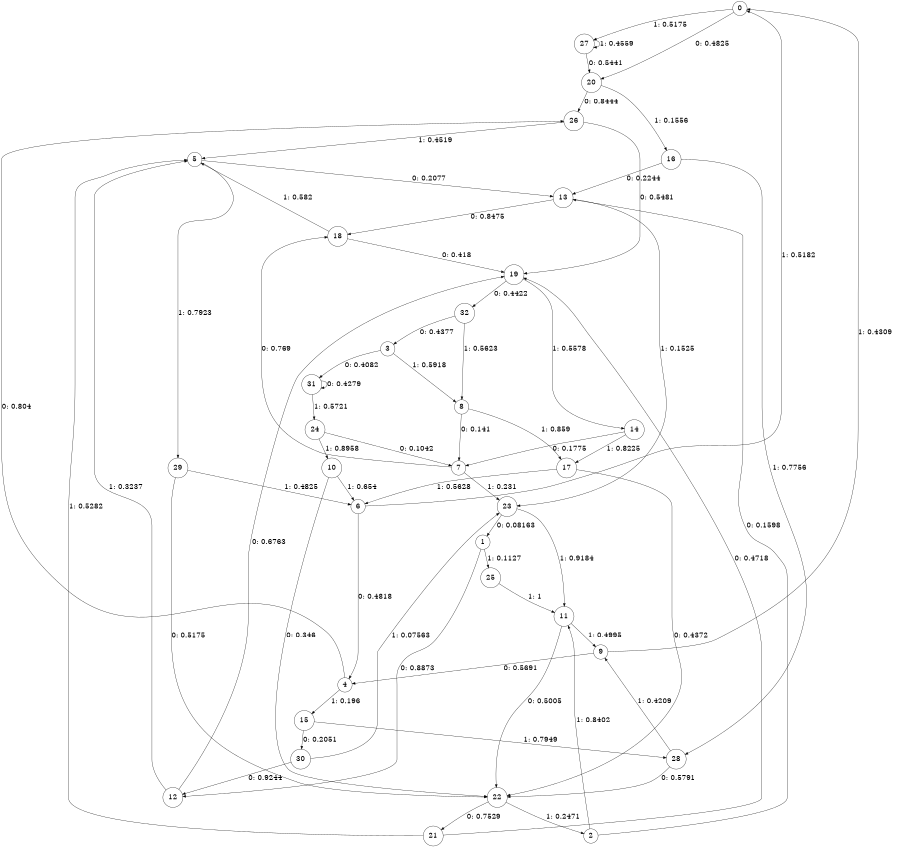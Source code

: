 digraph "ch13faceL8" {
size = "6,8.5";
ratio = "fill";
node [shape = circle];
node [fontsize = 24];
edge [fontsize = 24];
0 -> 20 [label = "0: 0.4825   "];
0 -> 27 [label = "1: 0.5175   "];
1 -> 12 [label = "0: 0.8873   "];
1 -> 25 [label = "1: 0.1127   "];
2 -> 13 [label = "0: 0.1598   "];
2 -> 11 [label = "1: 0.8402   "];
3 -> 31 [label = "0: 0.4082   "];
3 -> 8 [label = "1: 0.5918   "];
4 -> 26 [label = "0: 0.804    "];
4 -> 15 [label = "1: 0.196    "];
5 -> 13 [label = "0: 0.2077   "];
5 -> 29 [label = "1: 0.7923   "];
6 -> 4 [label = "0: 0.4818   "];
6 -> 0 [label = "1: 0.5182   "];
7 -> 18 [label = "0: 0.769    "];
7 -> 23 [label = "1: 0.231    "];
8 -> 7 [label = "0: 0.141    "];
8 -> 17 [label = "1: 0.859    "];
9 -> 4 [label = "0: 0.5691   "];
9 -> 0 [label = "1: 0.4309   "];
10 -> 22 [label = "0: 0.346    "];
10 -> 6 [label = "1: 0.654    "];
11 -> 22 [label = "0: 0.5005   "];
11 -> 9 [label = "1: 0.4995   "];
12 -> 19 [label = "0: 0.6763   "];
12 -> 5 [label = "1: 0.3237   "];
13 -> 18 [label = "0: 0.8475   "];
13 -> 23 [label = "1: 0.1525   "];
14 -> 7 [label = "0: 0.1775   "];
14 -> 17 [label = "1: 0.8225   "];
15 -> 30 [label = "0: 0.2051   "];
15 -> 28 [label = "1: 0.7949   "];
16 -> 13 [label = "0: 0.2244   "];
16 -> 28 [label = "1: 0.7756   "];
17 -> 22 [label = "0: 0.4372   "];
17 -> 6 [label = "1: 0.5628   "];
18 -> 19 [label = "0: 0.418    "];
18 -> 5 [label = "1: 0.582    "];
19 -> 32 [label = "0: 0.4422   "];
19 -> 14 [label = "1: 0.5578   "];
20 -> 26 [label = "0: 0.8444   "];
20 -> 16 [label = "1: 0.1556   "];
21 -> 19 [label = "0: 0.4718   "];
21 -> 5 [label = "1: 0.5282   "];
22 -> 21 [label = "0: 0.7529   "];
22 -> 2 [label = "1: 0.2471   "];
23 -> 1 [label = "0: 0.08163  "];
23 -> 11 [label = "1: 0.9184   "];
24 -> 7 [label = "0: 0.1042   "];
24 -> 10 [label = "1: 0.8958   "];
25 -> 11 [label = "1: 1        "];
26 -> 19 [label = "0: 0.5481   "];
26 -> 5 [label = "1: 0.4519   "];
27 -> 20 [label = "0: 0.5441   "];
27 -> 27 [label = "1: 0.4559   "];
28 -> 22 [label = "0: 0.5791   "];
28 -> 9 [label = "1: 0.4209   "];
29 -> 22 [label = "0: 0.5175   "];
29 -> 6 [label = "1: 0.4825   "];
30 -> 12 [label = "0: 0.9244   "];
30 -> 23 [label = "1: 0.07563  "];
31 -> 31 [label = "0: 0.4279   "];
31 -> 24 [label = "1: 0.5721   "];
32 -> 3 [label = "0: 0.4377   "];
32 -> 8 [label = "1: 0.5623   "];
}